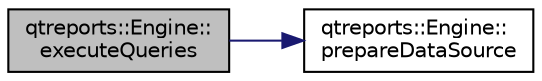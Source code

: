digraph "qtreports::Engine::executeQueries"
{
 // INTERACTIVE_SVG=YES
  bgcolor="transparent";
  edge [fontname="Helvetica",fontsize="10",labelfontname="Helvetica",labelfontsize="10"];
  node [fontname="Helvetica",fontsize="10",shape=record];
  rankdir="LR";
  Node1 [label="qtreports::Engine::\lexecuteQueries",height=0.2,width=0.4,color="black", fillcolor="grey75", style="filled", fontcolor="black"];
  Node1 -> Node2 [color="midnightblue",fontsize="10",style="solid",fontname="Helvetica"];
  Node2 [label="qtreports::Engine::\lprepareDataSource",height=0.2,width=0.4,color="black",URL="$classqtreports_1_1_engine.html#a1d96729622d140d02108a29034aecea0"];
}
